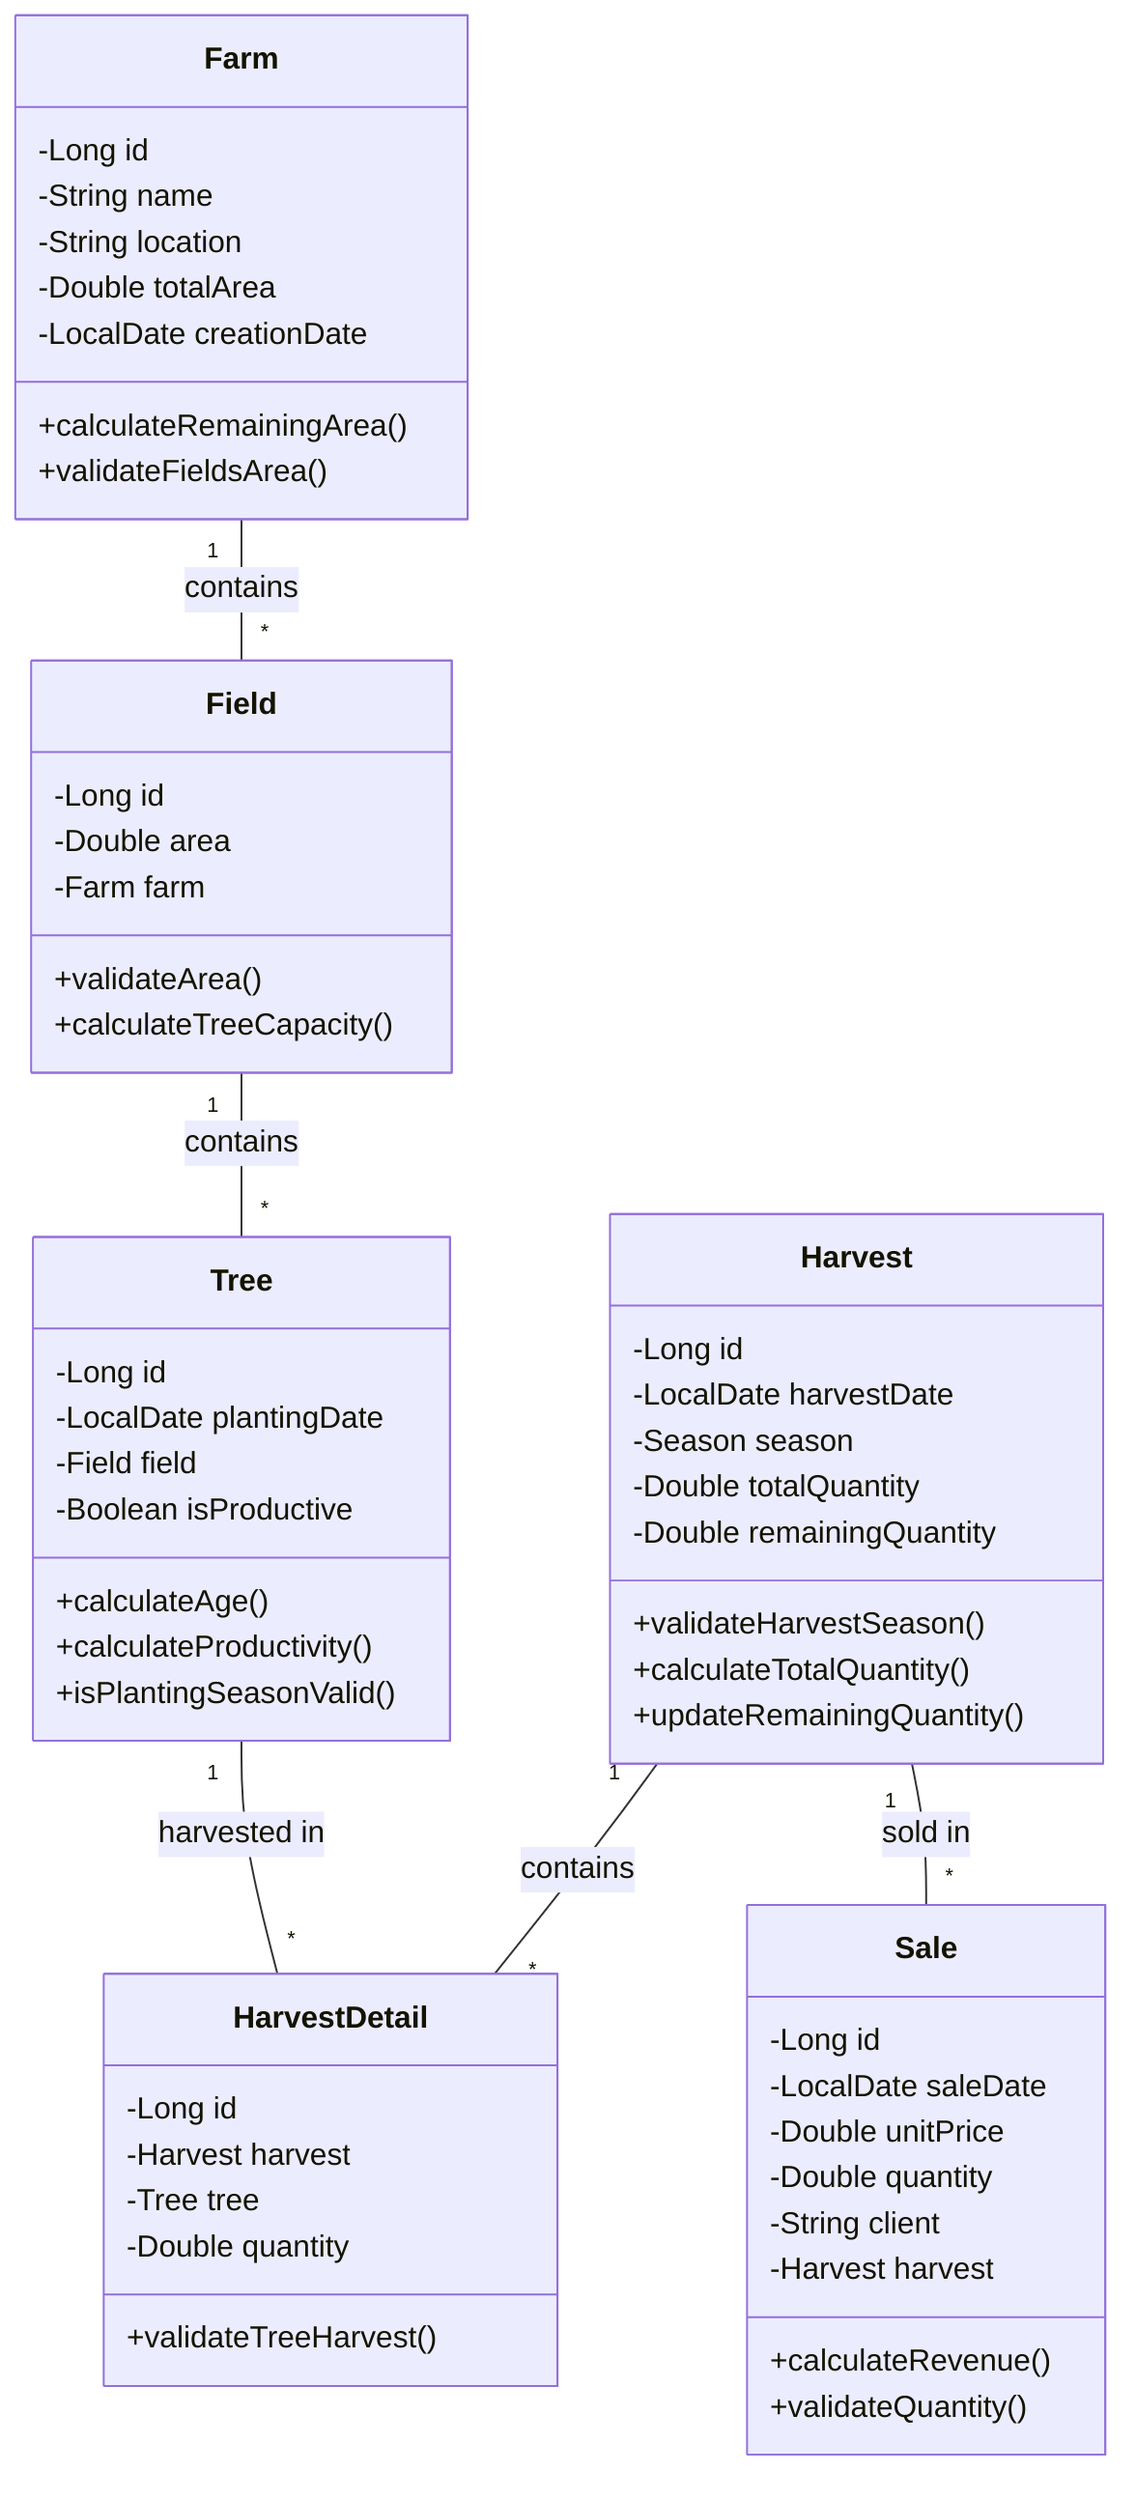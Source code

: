 classDiagram
    class Farm {
        -Long id
        -String name
        -String location
        -Double totalArea
        -LocalDate creationDate
        +calculateRemainingArea()
        +validateFieldsArea()
    }

    class Field {
        -Long id
        -Double area
        -Farm farm
        +validateArea()
        +calculateTreeCapacity()
    }

    class Tree {
        -Long id
        -LocalDate plantingDate
        -Field field
        -Boolean isProductive
        +calculateAge()
        +calculateProductivity()
        +isPlantingSeasonValid()
    }

    class Harvest {
        -Long id
        -LocalDate harvestDate
        -Season season
        -Double totalQuantity
        -Double remainingQuantity
        +validateHarvestSeason()
        +calculateTotalQuantity()
        +updateRemainingQuantity()
    }

    class HarvestDetail {
        -Long id
        -Harvest harvest
        -Tree tree
        -Double quantity
        +validateTreeHarvest()
    }

    class Sale {
        -Long id
        -LocalDate saleDate
        -Double unitPrice
        -Double quantity
        -String client
        -Harvest harvest
        +calculateRevenue()
        +validateQuantity()
    }


Farm "1" -- "*" Field : contains
Field "1" -- "*" Tree : contains
Harvest "1" -- "*" HarvestDetail : contains
Tree "1" -- "*" HarvestDetail : harvested in
Harvest "1" -- "*" Sale : sold in